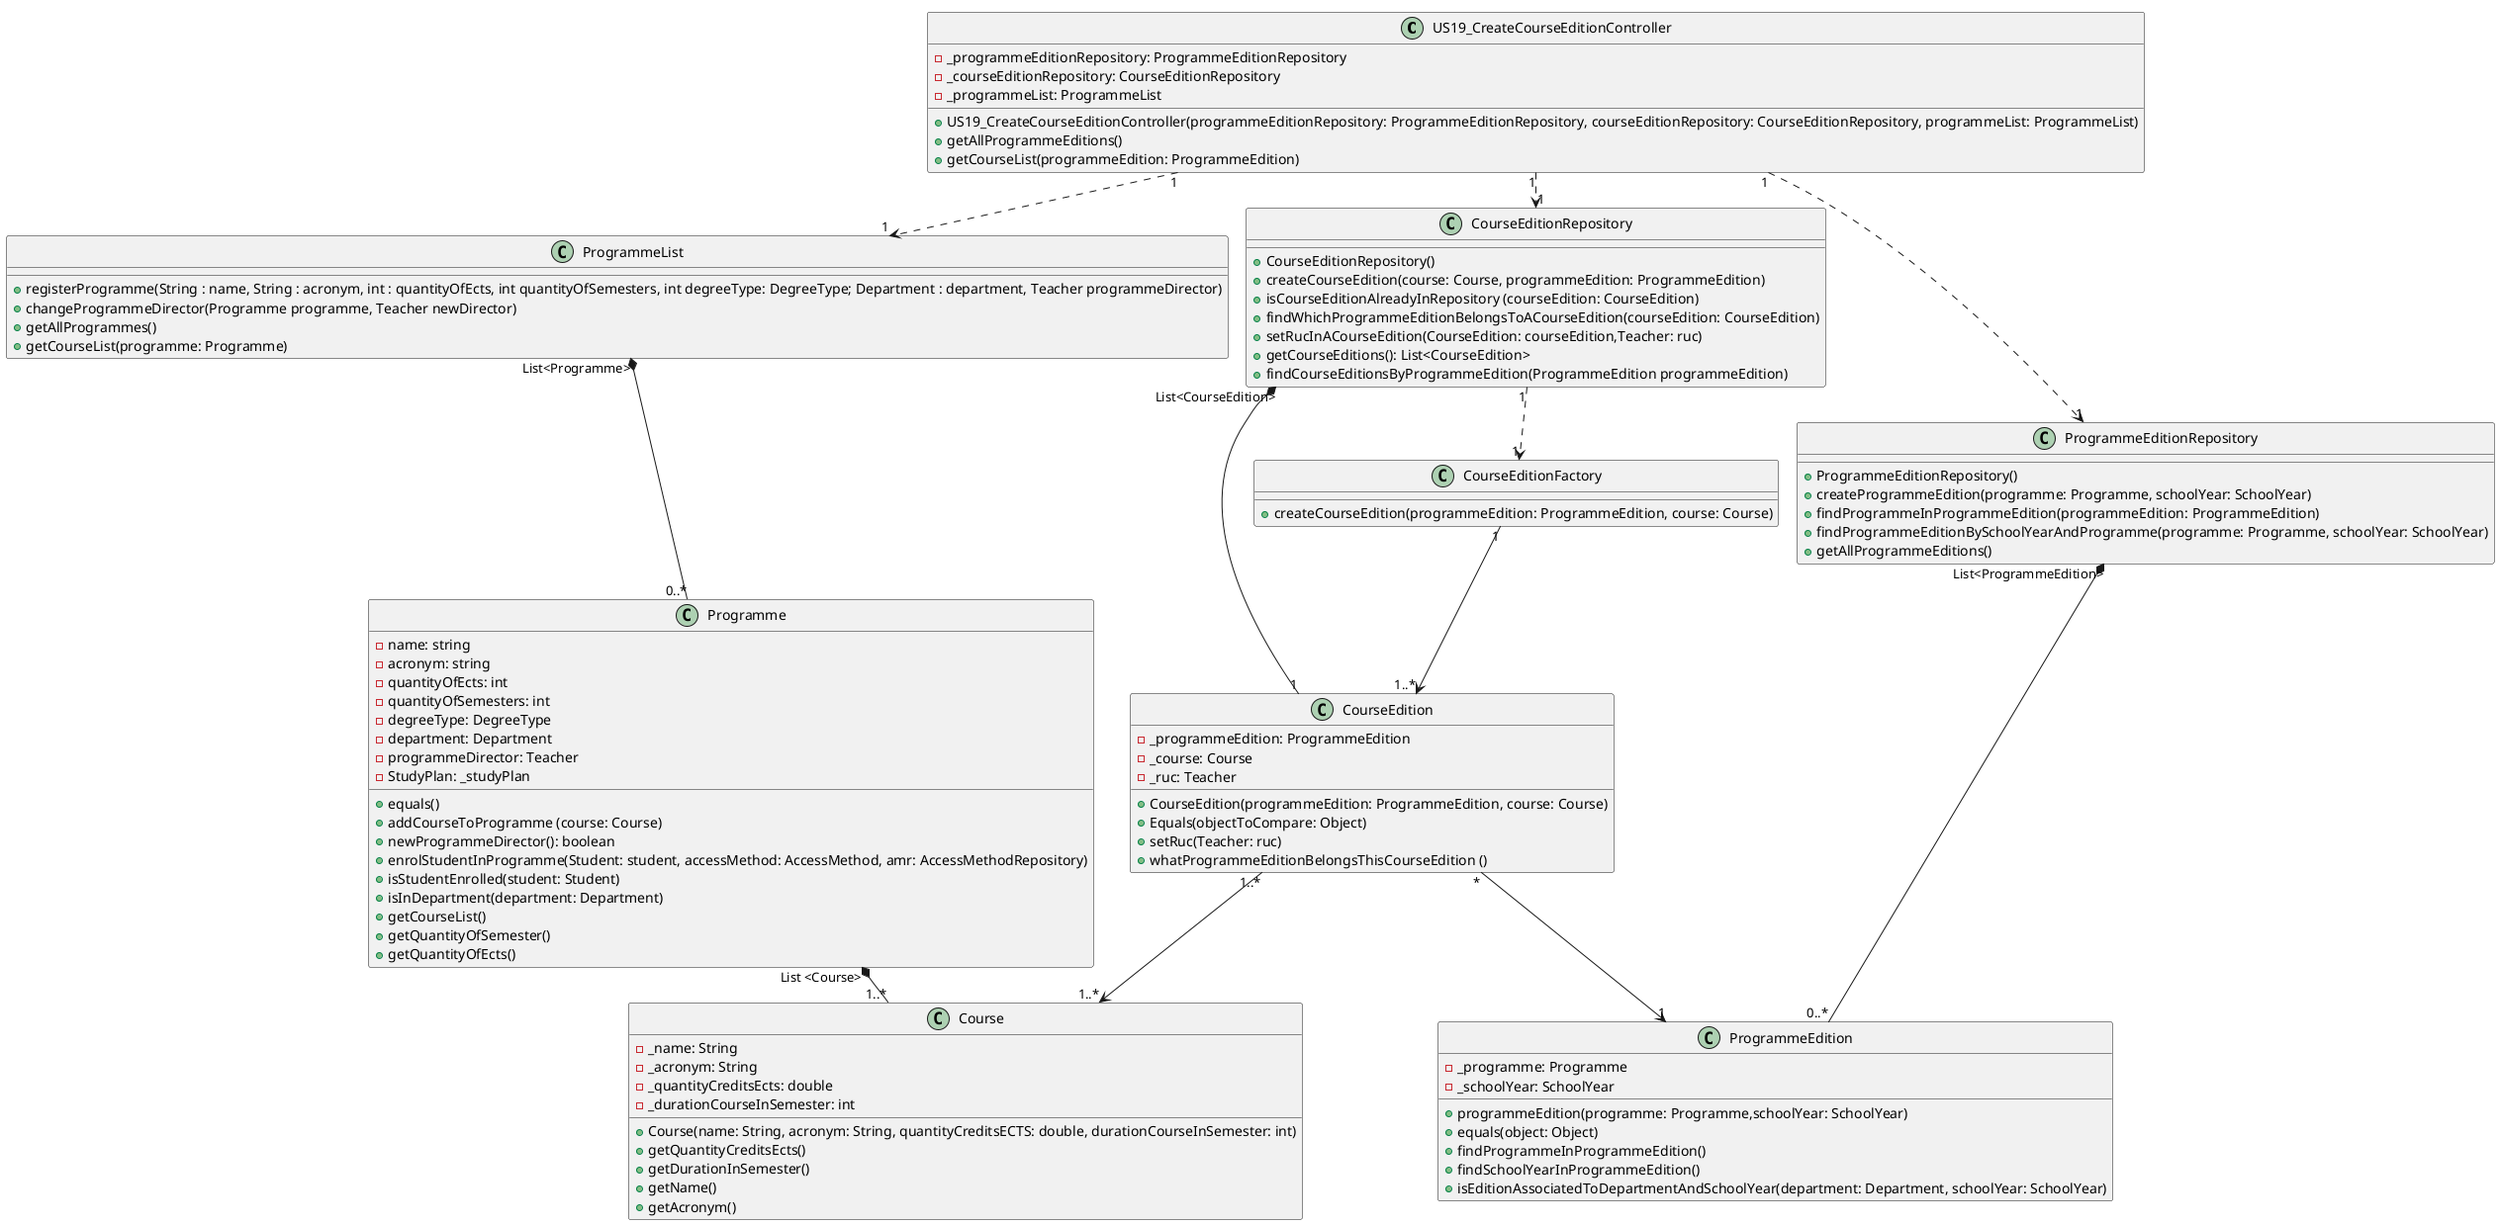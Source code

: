@startuml
!pragma layout smetana
'left to right direction'

class US19_CreateCourseEditionController {
    -_programmeEditionRepository: ProgrammeEditionRepository
    -_courseEditionRepository: CourseEditionRepository
    -_programmeList: ProgrammeList
    +US19_CreateCourseEditionController(programmeEditionRepository: ProgrammeEditionRepository, courseEditionRepository: CourseEditionRepository, programmeList: ProgrammeList)
    +getAllProgrammeEditions()
    +getCourseList(programmeEdition: ProgrammeEdition)
}

class ProgrammeList {
     +registerProgramme(String : name, String : acronym, int : quantityOfEcts, int quantityOfSemesters, int degreeType: DegreeType; Department : department, Teacher programmeDirector)
     +changeProgrammeDirector(Programme programme, Teacher newDirector)
     +getAllProgrammes()
     +getCourseList(programme: Programme)
}

class Programme {
     - name: string
     - acronym: string
     - quantityOfEcts: int
     - quantityOfSemesters: int
     - degreeType: DegreeType
     - department: Department
     - programmeDirector: Teacher
     -StudyPlan: _studyPlan

     + equals()
     + addCourseToProgramme (course: Course)
     + newProgrammeDirector(): boolean
     +enrolStudentInProgramme(Student: student, accessMethod: AccessMethod, amr: AccessMethodRepository)
     +isStudentEnrolled(student: Student)
     +isInDepartment(department: Department)
     +getCourseList()
     +getQuantityOfSemester()
     +getQuantityOfEcts()
}

class ProgrammeEdition {
    -_programme: Programme
    -_schoolYear: SchoolYear
    +programmeEdition(programme: Programme,schoolYear: SchoolYear)
    +equals(object: Object)
    +findProgrammeInProgrammeEdition()
    +findSchoolYearInProgrammeEdition()
    +isEditionAssociatedToDepartmentAndSchoolYear(department: Department, schoolYear: SchoolYear)
}

class Course {
    -_name: String
    -_acronym: String
    -_quantityCreditsEcts: double
    -_durationCourseInSemester: int
    +Course(name: String, acronym: String, quantityCreditsECTS: double, durationCourseInSemester: int)
    +getQuantityCreditsEcts()
    +getDurationInSemester()
    +getName()
    +getAcronym()
}

class CourseEdition {
    -_programmeEdition: ProgrammeEdition
    -_course: Course
    -_ruc: Teacher
    +CourseEdition(programmeEdition: ProgrammeEdition, course: Course)
    +Equals(objectToCompare: Object)
    +setRuc(Teacher: ruc)
    +whatProgrammeEditionBelongsThisCourseEdition ()
}

class CourseEditionFactory {
    +createCourseEdition(programmeEdition: ProgrammeEdition, course: Course)
}


class CourseEditionRepository {
    +CourseEditionRepository()
    +createCourseEdition(course: Course, programmeEdition: ProgrammeEdition)
    +isCourseEditionAlreadyInRepository (courseEdition: CourseEdition)
    +findWhichProgrammeEditionBelongsToACourseEdition(courseEdition: CourseEdition)
    +setRucInACourseEdition(CourseEdition: courseEdition,Teacher: ruc)
    +getCourseEditions(): List<CourseEdition>
    +findCourseEditionsByProgrammeEdition(ProgrammeEdition programmeEdition)
}

class ProgrammeEditionRepository {
    +ProgrammeEditionRepository()
    +createProgrammeEdition(programme: Programme, schoolYear: SchoolYear)
    +findProgrammeInProgrammeEdition(programmeEdition: ProgrammeEdition)
    +findProgrammeEditionBySchoolYearAndProgramme(programme: Programme, schoolYear: SchoolYear)
    +getAllProgrammeEditions()
}

US19_CreateCourseEditionController "1" ..> "1" ProgrammeEditionRepository
US19_CreateCourseEditionController "1" ..> "1" CourseEditionRepository
US19_CreateCourseEditionController "1" ..> "1" ProgrammeList
CourseEditionRepository "1" ..> "1" CourseEditionFactory
CourseEditionRepository "List<CourseEdition>" *-- "1" CourseEdition
ProgrammeEditionRepository "List<ProgrammeEdition>" *-- "0..*" ProgrammeEdition
ProgrammeList "List<Programme>" *-- "0..*" Programme
Programme "List <Course>" *-- "1..*" Course
CourseEdition "*" --> "1" ProgrammeEdition
CourseEdition "1..*" --> "1..*" Course
CourseEditionFactory "1" --> "1..*" CourseEdition




@enduml
